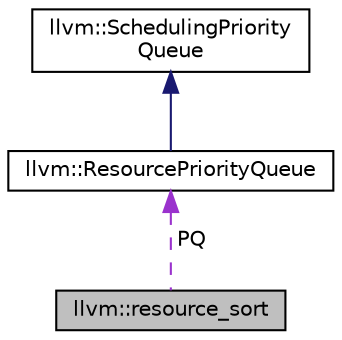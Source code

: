 digraph "llvm::resource_sort"
{
 // LATEX_PDF_SIZE
  bgcolor="transparent";
  edge [fontname="Helvetica",fontsize="10",labelfontname="Helvetica",labelfontsize="10"];
  node [fontname="Helvetica",fontsize="10",shape=record];
  Node1 [label="llvm::resource_sort",height=0.2,width=0.4,color="black", fillcolor="grey75", style="filled", fontcolor="black",tooltip="Sorting functions for the Available queue."];
  Node2 -> Node1 [dir="back",color="darkorchid3",fontsize="10",style="dashed",label=" PQ" ,fontname="Helvetica"];
  Node2 [label="llvm::ResourcePriorityQueue",height=0.2,width=0.4,color="black",URL="$classllvm_1_1ResourcePriorityQueue.html",tooltip=" "];
  Node3 -> Node2 [dir="back",color="midnightblue",fontsize="10",style="solid",fontname="Helvetica"];
  Node3 [label="llvm::SchedulingPriority\lQueue",height=0.2,width=0.4,color="black",URL="$classllvm_1_1SchedulingPriorityQueue.html",tooltip="This interface is used to plug different priorities computation algorithms into the list scheduler."];
}
